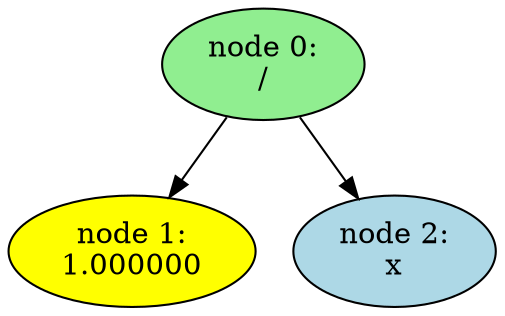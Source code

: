 digraph "output_files/simp_diff_graph8" {
"node 0:
/";
	"node 0:
/"[style="filled",fillcolor="lightgreen"]
	"node 0:
/"->"node 1:
1.000000";
	"node 1:
1.000000"[style="filled",fillcolor="yellow"]
	"node 0:
/"->"node 2:
x";
	"node 2:
x"[style="filled",fillcolor="lightblue"]
}
